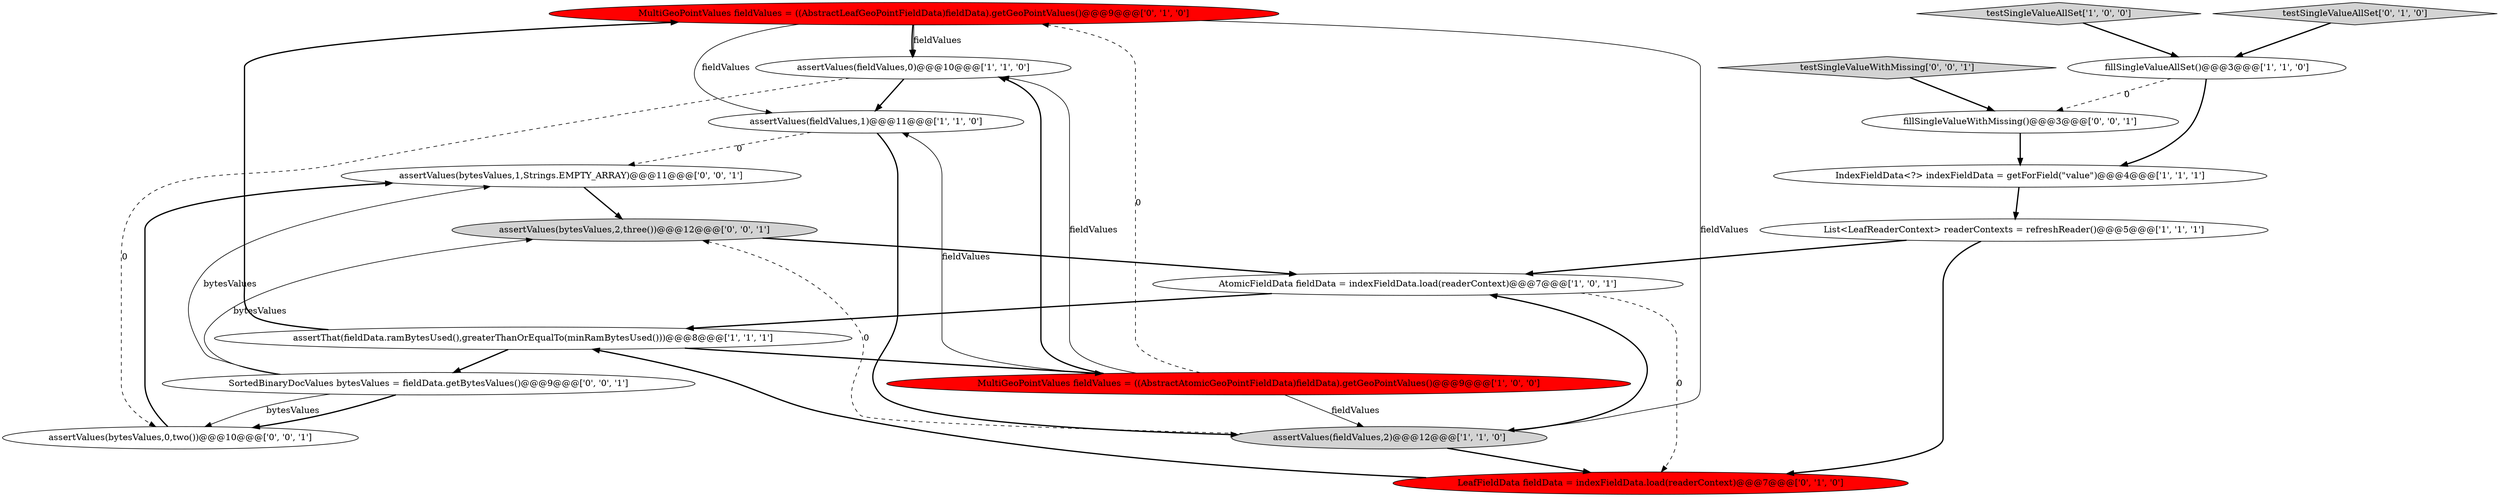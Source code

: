 digraph {
11 [style = filled, label = "MultiGeoPointValues fieldValues = ((AbstractLeafGeoPointFieldData)fieldData).getGeoPointValues()@@@9@@@['0', '1', '0']", fillcolor = red, shape = ellipse image = "AAA1AAABBB2BBB"];
18 [style = filled, label = "fillSingleValueWithMissing()@@@3@@@['0', '0', '1']", fillcolor = white, shape = ellipse image = "AAA0AAABBB3BBB"];
7 [style = filled, label = "assertThat(fieldData.ramBytesUsed(),greaterThanOrEqualTo(minRamBytesUsed()))@@@8@@@['1', '1', '1']", fillcolor = white, shape = ellipse image = "AAA0AAABBB1BBB"];
2 [style = filled, label = "assertValues(fieldValues,0)@@@10@@@['1', '1', '0']", fillcolor = white, shape = ellipse image = "AAA0AAABBB1BBB"];
5 [style = filled, label = "assertValues(fieldValues,1)@@@11@@@['1', '1', '0']", fillcolor = white, shape = ellipse image = "AAA0AAABBB1BBB"];
10 [style = filled, label = "LeafFieldData fieldData = indexFieldData.load(readerContext)@@@7@@@['0', '1', '0']", fillcolor = red, shape = ellipse image = "AAA1AAABBB2BBB"];
13 [style = filled, label = "assertValues(bytesValues,2,three())@@@12@@@['0', '0', '1']", fillcolor = lightgray, shape = ellipse image = "AAA0AAABBB3BBB"];
1 [style = filled, label = "AtomicFieldData fieldData = indexFieldData.load(readerContext)@@@7@@@['1', '0', '1']", fillcolor = white, shape = ellipse image = "AAA0AAABBB1BBB"];
4 [style = filled, label = "fillSingleValueAllSet()@@@3@@@['1', '1', '0']", fillcolor = white, shape = ellipse image = "AAA0AAABBB1BBB"];
8 [style = filled, label = "MultiGeoPointValues fieldValues = ((AbstractAtomicGeoPointFieldData)fieldData).getGeoPointValues()@@@9@@@['1', '0', '0']", fillcolor = red, shape = ellipse image = "AAA1AAABBB1BBB"];
14 [style = filled, label = "testSingleValueWithMissing['0', '0', '1']", fillcolor = lightgray, shape = diamond image = "AAA0AAABBB3BBB"];
17 [style = filled, label = "assertValues(bytesValues,0,two())@@@10@@@['0', '0', '1']", fillcolor = white, shape = ellipse image = "AAA0AAABBB3BBB"];
16 [style = filled, label = "SortedBinaryDocValues bytesValues = fieldData.getBytesValues()@@@9@@@['0', '0', '1']", fillcolor = white, shape = ellipse image = "AAA0AAABBB3BBB"];
15 [style = filled, label = "assertValues(bytesValues,1,Strings.EMPTY_ARRAY)@@@11@@@['0', '0', '1']", fillcolor = white, shape = ellipse image = "AAA0AAABBB3BBB"];
0 [style = filled, label = "IndexFieldData<?> indexFieldData = getForField(\"value\")@@@4@@@['1', '1', '1']", fillcolor = white, shape = ellipse image = "AAA0AAABBB1BBB"];
9 [style = filled, label = "assertValues(fieldValues,2)@@@12@@@['1', '1', '0']", fillcolor = lightgray, shape = ellipse image = "AAA0AAABBB1BBB"];
6 [style = filled, label = "testSingleValueAllSet['1', '0', '0']", fillcolor = lightgray, shape = diamond image = "AAA0AAABBB1BBB"];
3 [style = filled, label = "List<LeafReaderContext> readerContexts = refreshReader()@@@5@@@['1', '1', '1']", fillcolor = white, shape = ellipse image = "AAA0AAABBB1BBB"];
12 [style = filled, label = "testSingleValueAllSet['0', '1', '0']", fillcolor = lightgray, shape = diamond image = "AAA0AAABBB2BBB"];
0->3 [style = bold, label=""];
4->18 [style = dashed, label="0"];
15->13 [style = bold, label=""];
7->11 [style = bold, label=""];
3->1 [style = bold, label=""];
5->9 [style = bold, label=""];
11->5 [style = solid, label="fieldValues"];
16->17 [style = solid, label="bytesValues"];
1->10 [style = dashed, label="0"];
16->17 [style = bold, label=""];
9->10 [style = bold, label=""];
7->8 [style = bold, label=""];
2->17 [style = dashed, label="0"];
1->7 [style = bold, label=""];
10->7 [style = bold, label=""];
11->2 [style = bold, label=""];
13->1 [style = bold, label=""];
4->0 [style = bold, label=""];
8->2 [style = solid, label="fieldValues"];
3->10 [style = bold, label=""];
6->4 [style = bold, label=""];
8->2 [style = bold, label=""];
12->4 [style = bold, label=""];
8->5 [style = solid, label="fieldValues"];
8->9 [style = solid, label="fieldValues"];
7->16 [style = bold, label=""];
9->13 [style = dashed, label="0"];
17->15 [style = bold, label=""];
11->2 [style = solid, label="fieldValues"];
14->18 [style = bold, label=""];
11->9 [style = solid, label="fieldValues"];
16->15 [style = solid, label="bytesValues"];
8->11 [style = dashed, label="0"];
9->1 [style = bold, label=""];
16->13 [style = solid, label="bytesValues"];
5->15 [style = dashed, label="0"];
18->0 [style = bold, label=""];
2->5 [style = bold, label=""];
}
